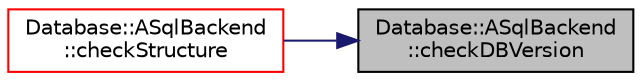 digraph "Database::ASqlBackend::checkDBVersion"
{
 // LATEX_PDF_SIZE
  edge [fontname="Helvetica",fontsize="10",labelfontname="Helvetica",labelfontsize="10"];
  node [fontname="Helvetica",fontsize="10",shape=record];
  rankdir="RL";
  Node1 [label="Database::ASqlBackend\l::checkDBVersion",height=0.2,width=0.4,color="black", fillcolor="grey75", style="filled", fontcolor="black",tooltip="check current db version and upgrade structures if required"];
  Node1 -> Node2 [dir="back",color="midnightblue",fontsize="10",style="solid",fontname="Helvetica"];
  Node2 [label="Database::ASqlBackend\l::checkStructure",height=0.2,width=0.4,color="red", fillcolor="white", style="filled",URL="$class_database_1_1_a_sql_backend.html#ad00a7bed2c2268620552f6c1a64616f5",tooltip="validate database consistency"];
}
